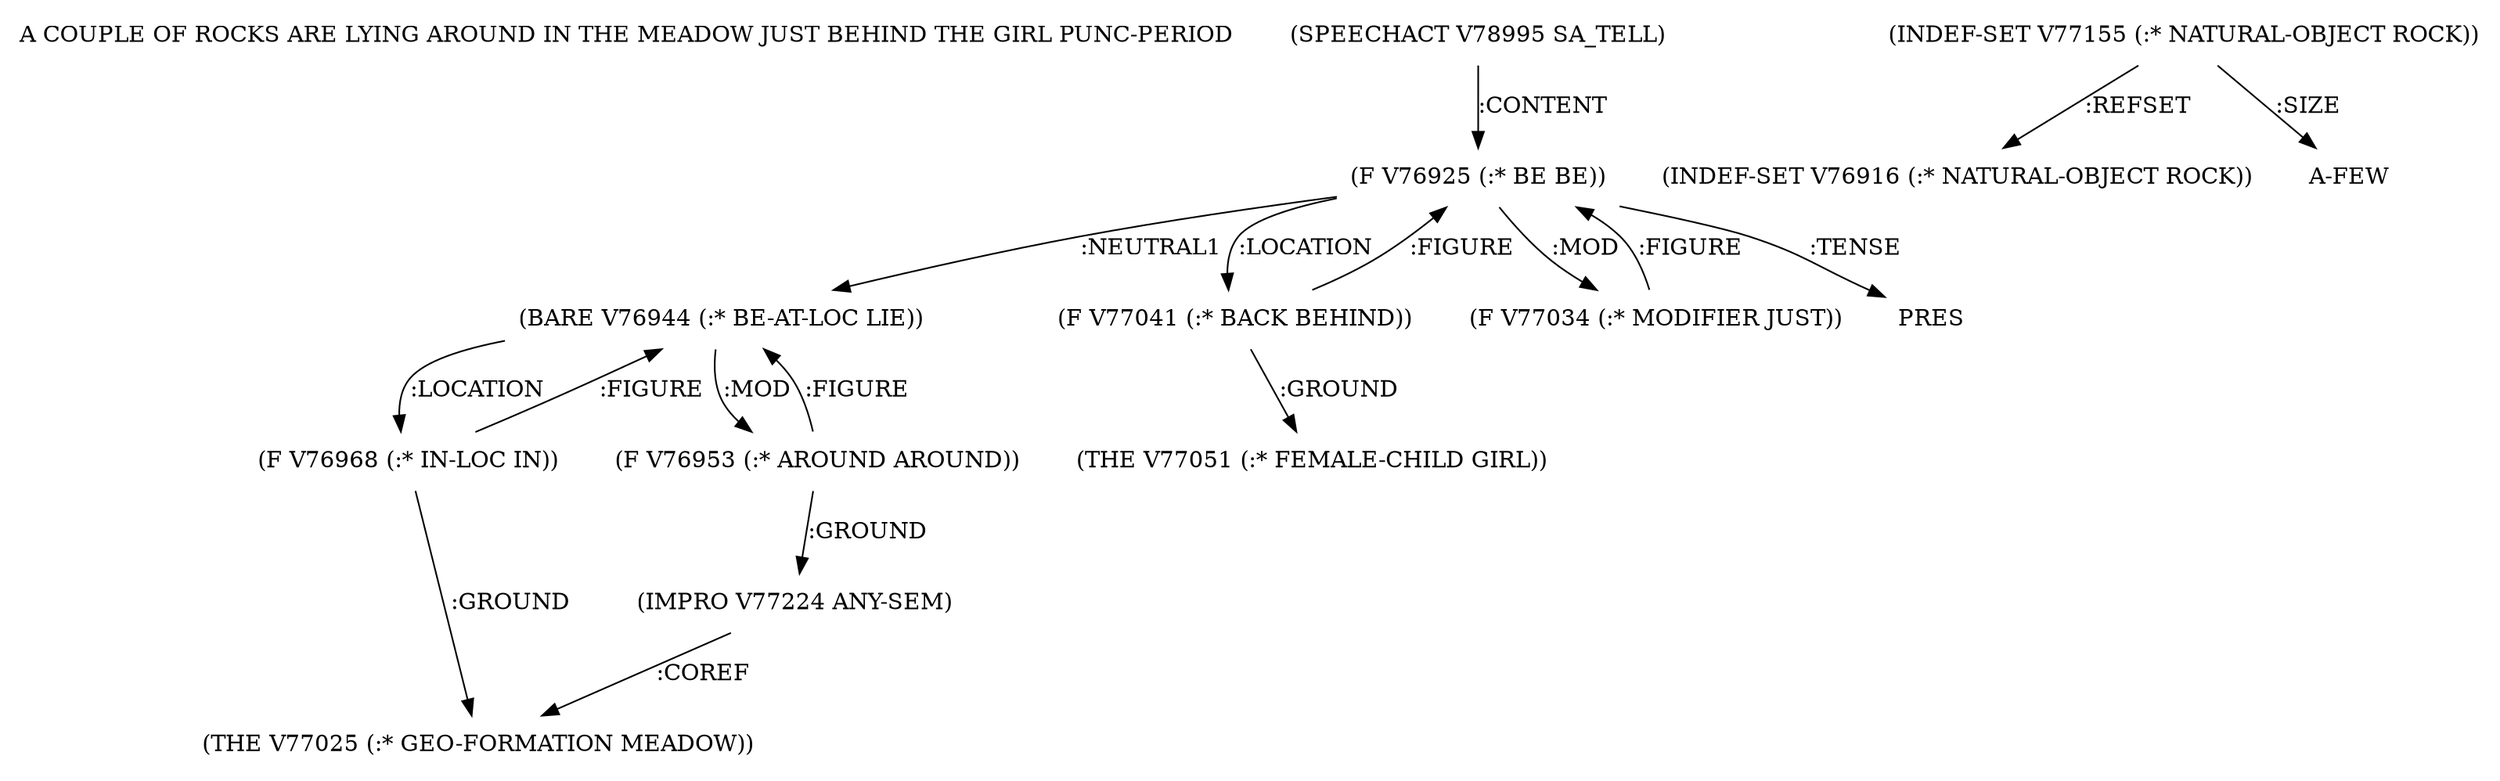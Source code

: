digraph Terms {
  node [shape=none]
  "A COUPLE OF ROCKS ARE LYING AROUND IN THE MEADOW JUST BEHIND THE GIRL PUNC-PERIOD"
  "V78995" [label="(SPEECHACT V78995 SA_TELL)"]
  "V78995" -> "V76925" [label=":CONTENT"]
  "V76925" [label="(F V76925 (:* BE BE))"]
  "V76925" -> "V76944" [label=":NEUTRAL1"]
  "V76925" -> "V77041" [label=":LOCATION"]
  "V76925" -> "V77034" [label=":MOD"]
  "V76925" -> "NT91001" [label=":TENSE"]
  "NT91001" [label="PRES"]
  "V76944" [label="(BARE V76944 (:* BE-AT-LOC LIE))"]
  "V76944" -> "V76968" [label=":LOCATION"]
  "V76944" -> "V76953" [label=":MOD"]
  "V76953" [label="(F V76953 (:* AROUND AROUND))"]
  "V76953" -> "V77224" [label=":GROUND"]
  "V76953" -> "V76944" [label=":FIGURE"]
  "V77224" [label="(IMPRO V77224 ANY-SEM)"]
  "V77224" -> "V77025" [label=":COREF"]
  "V76968" [label="(F V76968 (:* IN-LOC IN))"]
  "V76968" -> "V77025" [label=":GROUND"]
  "V76968" -> "V76944" [label=":FIGURE"]
  "V77025" [label="(THE V77025 (:* GEO-FORMATION MEADOW))"]
  "V77034" [label="(F V77034 (:* MODIFIER JUST))"]
  "V77034" -> "V76925" [label=":FIGURE"]
  "V77041" [label="(F V77041 (:* BACK BEHIND))"]
  "V77041" -> "V77051" [label=":GROUND"]
  "V77041" -> "V76925" [label=":FIGURE"]
  "V77051" [label="(THE V77051 (:* FEMALE-CHILD GIRL))"]
  "V77155" [label="(INDEF-SET V77155 (:* NATURAL-OBJECT ROCK))"]
  "V77155" -> "V76916" [label=":REFSET"]
  "V77155" -> "NT91002" [label=":SIZE"]
  "NT91002" [label="A-FEW"]
  "V76916" [label="(INDEF-SET V76916 (:* NATURAL-OBJECT ROCK))"]
}
